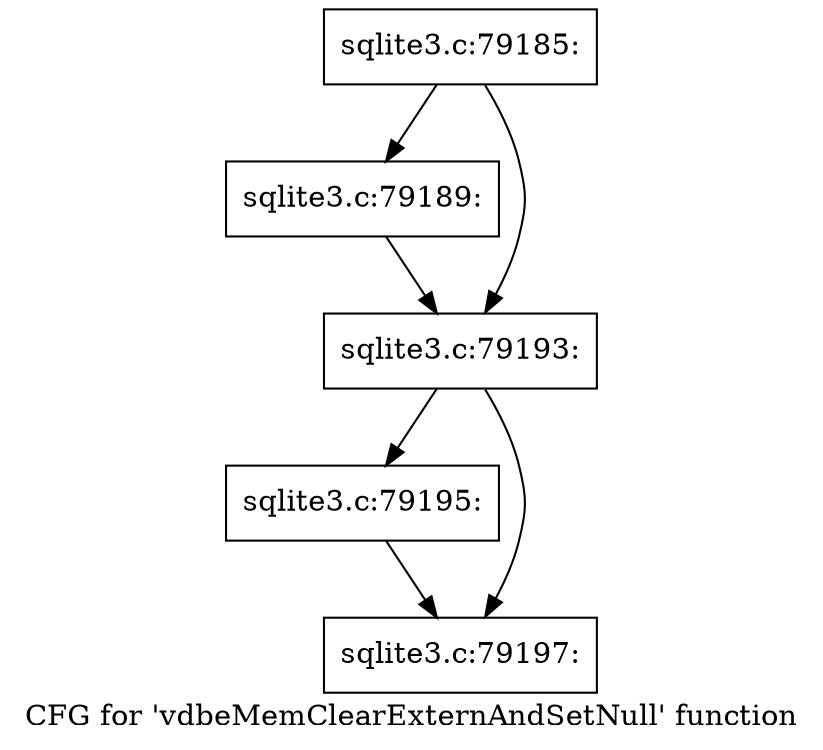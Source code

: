 digraph "CFG for 'vdbeMemClearExternAndSetNull' function" {
	label="CFG for 'vdbeMemClearExternAndSetNull' function";

	Node0x55c0f7ab05f0 [shape=record,label="{sqlite3.c:79185:}"];
	Node0x55c0f7ab05f0 -> Node0x55c0f7ab1f70;
	Node0x55c0f7ab05f0 -> Node0x55c0f7ab0a50;
	Node0x55c0f7ab1f70 [shape=record,label="{sqlite3.c:79189:}"];
	Node0x55c0f7ab1f70 -> Node0x55c0f7ab0a50;
	Node0x55c0f7ab0a50 [shape=record,label="{sqlite3.c:79193:}"];
	Node0x55c0f7ab0a50 -> Node0x55c0f5444560;
	Node0x55c0f7ab0a50 -> Node0x55c0f7ab3010;
	Node0x55c0f5444560 [shape=record,label="{sqlite3.c:79195:}"];
	Node0x55c0f5444560 -> Node0x55c0f7ab3010;
	Node0x55c0f7ab3010 [shape=record,label="{sqlite3.c:79197:}"];
}
